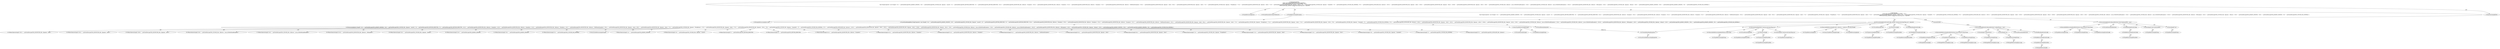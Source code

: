 digraph "testTagsWithResolver#?" {
0 [label="3:CtTypeReferenceImpl@void" shape=ellipse]
1 [label="3:CtVirtualElement@testTagsWithResolver" shape=ellipse]
2 [label="3:CtTypeReferenceImpl@Exception" shape=ellipse]
3 [label="3:CtPackageReferenceImpl@java.lang" shape=ellipse]
4 [label="4:CtExecutableReferenceImpl@addAttribute(java.lang.String,java.lang.String)" shape=ellipse]
5 [label="4:CtTypeReferenceImpl@checkConfig" shape=ellipse]
6 [label="4:CtTypeReferenceImpl@String" shape=ellipse]
7 [label="4:CtTypeReferenceImpl@String" shape=ellipse]
8 [label="4:CtVirtualElement@addAttribute" shape=ellipse]
9 [label="4:CtFieldReferenceImpl@checkConfig" shape=ellipse]
10 [label="4:CtTypeReferenceImpl@PlaceHold" shape=ellipse]
11 [label="4:CtFieldReadImpl@checkConfig" shape=ellipse]
12 [label="4:CtLiteralImpl@\"allowUndeclaredRTE\"" shape=ellipse]
13 [label="4:CtTypeReferenceImpl@String" shape=ellipse]
14 [label="4:CtLiteralImpl@\"true\"" shape=ellipse]
15 [label="4:CtTypeReferenceImpl@String" shape=ellipse]
16 [label="4:CtInvocationImpl@checkConfig.addAttribute(\"allowUndeclaredRTE\", \"true\")" shape=ellipse]
17 [label="5:CtVirtualElement@String[]" shape=ellipse]
18 [label="5:CtArrayTypeReferenceImpl@String[]" shape=ellipse]
19 [label="5:CtTypeReferenceImpl@String" shape=ellipse]
20 [label="6:CtNewArrayImpl@new String[]\{ \"14:5: \" + getCheckMessage(MSG_JAVADOC_MISSING), \"18:9: \" + getCheckMessage(MSG_UNUSED_TAG, \"@param\", \"unused\"), \"24: \" + getCheckMessage(MSG_RETURN_EXPECTED), \"33: \" + getCheckMessage(MSG_RETURN_EXPECTED), \"40:16: \" + getCheckMessage(MSG_EXCPECTED_TAG, \"@throws\", \"Exception\"), \"49:16: \" + getCheckMessage(MSG_EXCPECTED_TAG, \"@throws\", \"Exception\"), \"55:16: \" + getCheckMessage(MSG_EXCPECTED_TAG, \"@throws\", \"Exception\"), \"55:27: \" + getCheckMessage(MSG_EXCPECTED_TAG, \"@throws\", \"NullPointerException\"), \"60:22: \" + getCheckMessage(MSG_EXCPECTED_TAG, \"@param\", \"aOne\"), \"68:22: \" + getCheckMessage(MSG_EXCPECTED_TAG, \"@param\", \"aOne\"), \"72:9: \" + getCheckMessage(MSG_UNUSED_TAG, \"@param\", \"WrongParam\"), \"73:23: \" + getCheckMessage(MSG_EXCPECTED_TAG, \"@param\", \"aOne\"), \"73:33: \" + getCheckMessage(MSG_EXCPECTED_TAG, \"@param\", \"aTwo\"), \"78:8: \" + getCheckMessage(MSG_UNUSED_TAG, \"@param\", \"Unneeded\"), \"79: \" + getCheckMessage(MSG_UNUSED_TAG_GENERAL), \"87:8: \" + getCheckMessage(MSG_DUPLICATE_TAG, \"@return\"), \"109:23: \" + getCheckMessage(MSG_EXCPECTED_TAG, \"@param\", \"aOne\"), \"109:55: \" + getCheckMessage(MSG_EXCPECTED_TAG, \"@param\", \"aFour\"), \"109:66: \" + getCheckMessage(MSG_EXCPECTED_TAG, \"@param\", \"aFive\"), \"236:8: \" + getCheckMessage(MSG_UNUSED_TAG, \"@throws\", \"java.io.FileNotFoundException\"), \"254:8: \" + getCheckMessage(MSG_UNUSED_TAG, \"@throws\", \"java.io.FileNotFoundException\"), \"256:28: \" + getCheckMessage(MSG_EXCPECTED_TAG, \"@throws\", \"IOException\"), \"262:8: \" + getCheckMessage(MSG_UNUSED_TAG, \"@param\", \"aParam\"), \"320:9: \" + getCheckMessage(MSG_JAVADOC_MISSING), \"329:5: \" + getCheckMessage(MSG_JAVADOC_MISSING), \"333: \" + getCheckMessage(MSG_UNUSED_TAG_GENERAL) \}" shape=ellipse]
21 [label="6:CtArrayTypeReferenceImpl@String[]" shape=ellipse]
22 [label="7:CtBinaryOperatorImpl@\"14:5: \" + getCheckMessage(MSG_JAVADOC_MISSING)" shape=ellipse]
23 [label="8:CtBinaryOperatorImpl@\"18:9: \" + getCheckMessage(MSG_UNUSED_TAG, \"@param\", \"unused\")" shape=ellipse]
24 [label="9:CtBinaryOperatorImpl@\"24: \" + getCheckMessage(MSG_RETURN_EXPECTED)" shape=ellipse]
25 [label="10:CtBinaryOperatorImpl@\"33: \" + getCheckMessage(MSG_RETURN_EXPECTED)" shape=ellipse]
26 [label="11:CtBinaryOperatorImpl@\"40:16: \" + getCheckMessage(MSG_EXCPECTED_TAG, \"@throws\", \"Exception\")" shape=ellipse]
27 [label="12:CtBinaryOperatorImpl@\"49:16: \" + getCheckMessage(MSG_EXCPECTED_TAG, \"@throws\", \"Exception\")" shape=ellipse]
28 [label="13:CtBinaryOperatorImpl@\"55:16: \" + getCheckMessage(MSG_EXCPECTED_TAG, \"@throws\", \"Exception\")" shape=ellipse]
29 [label="14:CtBinaryOperatorImpl@\"55:27: \" + getCheckMessage(MSG_EXCPECTED_TAG, \"@throws\", \"NullPointerException\")" shape=ellipse]
30 [label="15:CtBinaryOperatorImpl@\"60:22: \" + getCheckMessage(MSG_EXCPECTED_TAG, \"@param\", \"aOne\")" shape=ellipse]
31 [label="16:CtBinaryOperatorImpl@\"68:22: \" + getCheckMessage(MSG_EXCPECTED_TAG, \"@param\", \"aOne\")" shape=ellipse]
32 [label="17:CtBinaryOperatorImpl@\"72:9: \" + getCheckMessage(MSG_UNUSED_TAG, \"@param\", \"WrongParam\")" shape=ellipse]
33 [label="18:CtBinaryOperatorImpl@\"73:23: \" + getCheckMessage(MSG_EXCPECTED_TAG, \"@param\", \"aOne\")" shape=ellipse]
34 [label="19:CtBinaryOperatorImpl@\"73:33: \" + getCheckMessage(MSG_EXCPECTED_TAG, \"@param\", \"aTwo\")" shape=ellipse]
35 [label="20:CtBinaryOperatorImpl@\"78:8: \" + getCheckMessage(MSG_UNUSED_TAG, \"@param\", \"Unneeded\")" shape=ellipse]
36 [label="21:CtBinaryOperatorImpl@\"79: \" + getCheckMessage(MSG_UNUSED_TAG_GENERAL)" shape=ellipse]
37 [label="22:CtBinaryOperatorImpl@\"87:8: \" + getCheckMessage(MSG_DUPLICATE_TAG, \"@return\")" shape=ellipse]
38 [label="23:CtBinaryOperatorImpl@\"109:23: \" + getCheckMessage(MSG_EXCPECTED_TAG, \"@param\", \"aOne\")" shape=ellipse]
39 [label="24:CtBinaryOperatorImpl@\"109:55: \" + getCheckMessage(MSG_EXCPECTED_TAG, \"@param\", \"aFour\")" shape=ellipse]
40 [label="25:CtBinaryOperatorImpl@\"109:66: \" + getCheckMessage(MSG_EXCPECTED_TAG, \"@param\", \"aFive\")" shape=ellipse]
41 [label="26:CtBinaryOperatorImpl@\"236:8: \" + getCheckMessage(MSG_UNUSED_TAG, \"@throws\", \"java.io.FileNotFoundException\")" shape=ellipse]
42 [label="27:CtBinaryOperatorImpl@\"254:8: \" + getCheckMessage(MSG_UNUSED_TAG, \"@throws\", \"java.io.FileNotFoundException\")" shape=ellipse]
43 [label="28:CtBinaryOperatorImpl@\"256:28: \" + getCheckMessage(MSG_EXCPECTED_TAG, \"@throws\", \"IOException\")" shape=ellipse]
44 [label="29:CtBinaryOperatorImpl@\"262:8: \" + getCheckMessage(MSG_UNUSED_TAG, \"@param\", \"aParam\")" shape=ellipse]
45 [label="30:CtBinaryOperatorImpl@\"320:9: \" + getCheckMessage(MSG_JAVADOC_MISSING)" shape=ellipse]
46 [label="31:CtBinaryOperatorImpl@\"329:5: \" + getCheckMessage(MSG_JAVADOC_MISSING)" shape=ellipse]
47 [label="32:CtBinaryOperatorImpl@\"333: \" + getCheckMessage(MSG_UNUSED_TAG_GENERAL)" shape=ellipse]
48 [label="5:CtVirtualElement@expected" shape=ellipse]
49 [label="5:CtLocalVariableImpl@final String[] expected = new String[]\{ \"14:5: \" + getCheckMessage(MSG_JAVADOC_MISSING), \"18:9: \" + getCheckMessage(MSG_UNUSED_TAG, \"@param\", \"unused\"), \"24: \" + getCheckMessage(MSG_RETURN_EXPECTED), \"33: \" + getCheckMessage(MSG_RETURN_EXPECTED), \"40:16: \" + getCheckMessage(MSG_EXCPECTED_TAG, \"@throws\", \"Exception\"), \"49:16: \" + getCheckMessage(MSG_EXCPECTED_TAG, \"@throws\", \"Exception\"), \"55:16: \" + getCheckMessage(MSG_EXCPECTED_TAG, \"@throws\", \"Exception\"), \"55:27: \" + getCheckMessage(MSG_EXCPECTED_TAG, \"@throws\", \"NullPointerException\"), \"60:22: \" + getCheckMessage(MSG_EXCPECTED_TAG, \"@param\", \"aOne\"), \"68:22: \" + getCheckMessage(MSG_EXCPECTED_TAG, \"@param\", \"aOne\"), \"72:9: \" + getCheckMessage(MSG_UNUSED_TAG, \"@param\", \"WrongParam\"), \"73:23: \" + getCheckMessage(MSG_EXCPECTED_TAG, \"@param\", \"aOne\"), \"73:33: \" + getCheckMessage(MSG_EXCPECTED_TAG, \"@param\", \"aTwo\"), \"78:8: \" + getCheckMessage(MSG_UNUSED_TAG, \"@param\", \"Unneeded\"), \"79: \" + getCheckMessage(MSG_UNUSED_TAG_GENERAL), \"87:8: \" + getCheckMessage(MSG_DUPLICATE_TAG, \"@return\"), \"109:23: \" + getCheckMessage(MSG_EXCPECTED_TAG, \"@param\", \"aOne\"), \"109:55: \" + getCheckMessage(MSG_EXCPECTED_TAG, \"@param\", \"aFour\"), \"109:66: \" + getCheckMessage(MSG_EXCPECTED_TAG, \"@param\", \"aFive\"), \"236:8: \" + getCheckMessage(MSG_UNUSED_TAG, \"@throws\", \"java.io.FileNotFoundException\"), \"254:8: \" + getCheckMessage(MSG_UNUSED_TAG, \"@throws\", \"java.io.FileNotFoundException\"), \"256:28: \" + getCheckMessage(MSG_EXCPECTED_TAG, \"@throws\", \"IOException\"), \"262:8: \" + getCheckMessage(MSG_UNUSED_TAG, \"@param\", \"aParam\"), \"320:9: \" + getCheckMessage(MSG_JAVADOC_MISSING), \"329:5: \" + getCheckMessage(MSG_JAVADOC_MISSING), \"333: \" + getCheckMessage(MSG_UNUSED_TAG_GENERAL) \}" shape=ellipse]
50 [label="34:CtExecutableReferenceImpl@verify(<unknown>,<unknown>,java.lang.String[])" shape=ellipse]
51 [label="34:CtTypeReferenceImpl@null" shape=ellipse]
52 [label="34:CtTypeReferenceImpl@null" shape=ellipse]
53 [label="34:CtArrayTypeReferenceImpl@String[]" shape=ellipse]
54 [label="34:CtVirtualElement@verify" shape=ellipse]
55 [label="34:CtTypeAccessImpl@PlaceHold" shape=ellipse]
56 [label="34:CtTypeReferenceImpl@PlaceHold" shape=ellipse]
57 [label="34:CtThisAccessImpl@" shape=ellipse]
58 [label="34:CtTypeReferenceImpl@PlaceHold" shape=ellipse]
59 [label="34:CtFieldReferenceImpl@checkConfig" shape=ellipse]
60 [label="34:CtTypeReferenceImpl@PlaceHold" shape=ellipse]
61 [label="34:CtFieldReadImpl@checkConfig" shape=ellipse]
62 [label="34:CtExecutableReferenceImpl@getPath(java.lang.String)" shape=ellipse]
63 [label="34:CtTypeReferenceImpl@String" shape=ellipse]
64 [label="34:CtVirtualElement@getPath" shape=ellipse]
65 [label="34:CtTypeAccessImpl@PlaceHold" shape=ellipse]
66 [label="34:CtTypeReferenceImpl@PlaceHold" shape=ellipse]
67 [label="34:CtThisAccessImpl@" shape=ellipse]
68 [label="34:CtTypeReferenceImpl@PlaceHold" shape=ellipse]
69 [label="34:CtLiteralImpl@\"checks/javadoc/InputTags.java\"" shape=ellipse]
70 [label="34:CtTypeReferenceImpl@String" shape=ellipse]
71 [label="34:CtInvocationImpl@getPath(\"checks/javadoc/InputTags.java\")" shape=ellipse]
72 [label="34:CtVariableReadImpl@expected" shape=ellipse]
73 [label="34:CtLocalVariableReferenceImpl@expected" shape=ellipse]
74 [label="34:CtInvocationImpl@verify(checkConfig, getPath(\"checks/javadoc/InputTags.java\"), expected)" shape=ellipse]
75 [label="3:CtBlockImpl@\{
    checkConfig.addAttribute(\"allowUndeclaredRTE\", \"true\");
    final String[] expected = new String[]\{ \"14:5: \" + getCheckMessage(MSG_JAVADOC_MISSING), \"18:9: \" + getCheckMessage(MSG_UNUSED_TAG, \"@param\", \"unused\"), \"24: \" + getCheckMessage(MSG_RETURN_EXPECTED), \"33: \" + getCheckMessage(MSG_RETURN_EXPECTED), \"40:16: \" + getCheckMessage(MSG_EXCPECTED_TAG, \"@throws\", \"Exception\"), \"49:16: \" + getCheckMessage(MSG_EXCPECTED_TAG, \"@throws\", \"Exception\"), \"55:16: \" + getCheckMessage(MSG_EXCPECTED_TAG, \"@throws\", \"Exception\"), \"55:27: \" + getCheckMessage(MSG_EXCPECTED_TAG, \"@throws\", \"NullPointerException\"), \"60:22: \" + getCheckMessage(MSG_EXCPECTED_TAG, \"@param\", \"aOne\"), \"68:22: \" + getCheckMessage(MSG_EXCPECTED_TAG, \"@param\", \"aOne\"), \"72:9: \" + getCheckMessage(MSG_UNUSED_TAG, \"@param\", \"WrongParam\"), \"73:23: \" + getCheckMessage(MSG_EXCPECTED_TAG, \"@param\", \"aOne\"), \"73:33: \" + getCheckMessage(MSG_EXCPECTED_TAG, \"@param\", \"aTwo\"), \"78:8: \" + getCheckMessage(MSG_UNUSED_TAG, \"@param\", \"Unneeded\"), \"79: \" + getCheckMessage(MSG_UNUSED_TAG_GENERAL), \"87:8: \" + getCheckMessage(MSG_DUPLICATE_TAG, \"@return\"), \"109:23: \" + getCheckMessage(MSG_EXCPECTED_TAG, \"@param\", \"aOne\"), \"109:55: \" + getCheckMessage(MSG_EXCPECTED_TAG, \"@param\", \"aFour\"), \"109:66: \" + getCheckMessage(MSG_EXCPECTED_TAG, \"@param\", \"aFive\"), \"236:8: \" + getCheckMessage(MSG_UNUSED_TAG, \"@throws\", \"java.io.FileNotFoundException\"), \"254:8: \" + getCheckMessage(MSG_UNUSED_TAG, \"@throws\", \"java.io.FileNotFoundException\"), \"256:28: \" + getCheckMessage(MSG_EXCPECTED_TAG, \"@throws\", \"IOException\"), \"262:8: \" + getCheckMessage(MSG_UNUSED_TAG, \"@param\", \"aParam\"), \"320:9: \" + getCheckMessage(MSG_JAVADOC_MISSING), \"329:5: \" + getCheckMessage(MSG_JAVADOC_MISSING), \"333: \" + getCheckMessage(MSG_UNUSED_TAG_GENERAL) \};
    verify(checkConfig, getPath(\"checks/javadoc/InputTags.java\"), expected);
\}" shape=ellipse]
76 [label="3:CtMethodImpl@@Test
public void testTagsWithResolver() throws Exception \{
    checkConfig.addAttribute(\"allowUndeclaredRTE\", \"true\");
    final String[] expected = new String[]\{ \"14:5: \" + getCheckMessage(MSG_JAVADOC_MISSING), \"18:9: \" + getCheckMessage(MSG_UNUSED_TAG, \"@param\", \"unused\"), \"24: \" + getCheckMessage(MSG_RETURN_EXPECTED), \"33: \" + getCheckMessage(MSG_RETURN_EXPECTED), \"40:16: \" + getCheckMessage(MSG_EXCPECTED_TAG, \"@throws\", \"Exception\"), \"49:16: \" + getCheckMessage(MSG_EXCPECTED_TAG, \"@throws\", \"Exception\"), \"55:16: \" + getCheckMessage(MSG_EXCPECTED_TAG, \"@throws\", \"Exception\"), \"55:27: \" + getCheckMessage(MSG_EXCPECTED_TAG, \"@throws\", \"NullPointerException\"), \"60:22: \" + getCheckMessage(MSG_EXCPECTED_TAG, \"@param\", \"aOne\"), \"68:22: \" + getCheckMessage(MSG_EXCPECTED_TAG, \"@param\", \"aOne\"), \"72:9: \" + getCheckMessage(MSG_UNUSED_TAG, \"@param\", \"WrongParam\"), \"73:23: \" + getCheckMessage(MSG_EXCPECTED_TAG, \"@param\", \"aOne\"), \"73:33: \" + getCheckMessage(MSG_EXCPECTED_TAG, \"@param\", \"aTwo\"), \"78:8: \" + getCheckMessage(MSG_UNUSED_TAG, \"@param\", \"Unneeded\"), \"79: \" + getCheckMessage(MSG_UNUSED_TAG_GENERAL), \"87:8: \" + getCheckMessage(MSG_DUPLICATE_TAG, \"@return\"), \"109:23: \" + getCheckMessage(MSG_EXCPECTED_TAG, \"@param\", \"aOne\"), \"109:55: \" + getCheckMessage(MSG_EXCPECTED_TAG, \"@param\", \"aFour\"), \"109:66: \" + getCheckMessage(MSG_EXCPECTED_TAG, \"@param\", \"aFive\"), \"236:8: \" + getCheckMessage(MSG_UNUSED_TAG, \"@throws\", \"java.io.FileNotFoundException\"), \"254:8: \" + getCheckMessage(MSG_UNUSED_TAG, \"@throws\", \"java.io.FileNotFoundException\"), \"256:28: \" + getCheckMessage(MSG_EXCPECTED_TAG, \"@throws\", \"IOException\"), \"262:8: \" + getCheckMessage(MSG_UNUSED_TAG, \"@param\", \"aParam\"), \"320:9: \" + getCheckMessage(MSG_JAVADOC_MISSING), \"329:5: \" + getCheckMessage(MSG_JAVADOC_MISSING), \"333: \" + getCheckMessage(MSG_UNUSED_TAG_GENERAL) \};
    verify(checkConfig, getPath(\"checks/javadoc/InputTags.java\"), expected);
\}" shape=ellipse]
77 [label="2:CtAnnotationImpl@@Test" shape=ellipse]
78 [label="5:Insert@INSERT" shape=ellipse]
79 [label="5:CtPackageReferenceImpl@" shape=ellipse]
80 [label="5:CtTypeReferenceImpl@PlaceHold" shape=ellipse]
81 [label="5:CtFieldReferenceImpl@checkConfig" shape=ellipse]
82 [label="5:CtFieldReadImpl@checkConfig" shape=ellipse]
83 [label="5:CtPackageReferenceImpl@" shape=ellipse]
84 [label="5:CtTypeReferenceImpl@checkConfig" shape=ellipse]
85 [label="5:CtPackageReferenceImpl@java.lang" shape=ellipse]
86 [label="5:CtTypeReferenceImpl@String" shape=ellipse]
87 [label="5:CtPackageReferenceImpl@java.lang" shape=ellipse]
88 [label="5:CtTypeReferenceImpl@String" shape=ellipse]
89 [label="5:CtExecutableReferenceImpl@addAttribute(java.lang.String,java.lang.String)" shape=ellipse]
90 [label="5:CtPackageReferenceImpl@java.lang" shape=ellipse]
91 [label="5:CtTypeReferenceImpl@String" shape=ellipse]
92 [label="5:CtLiteralImpl@\"validateThrows\"" shape=ellipse]
93 [label="5:CtPackageReferenceImpl@java.lang" shape=ellipse]
94 [label="5:CtTypeReferenceImpl@String" shape=ellipse]
95 [label="5:CtLiteralImpl@\"true\"" shape=ellipse]
96 [label="5:CtInvocationImpl@checkConfig.addAttribute(\"validateThrows\", \"true\")" shape=ellipse]
97 [label="5:CtVirtualElement@addAttribute" shape=ellipse]
2 -> 3 [label="AST"];
4 -> 5 [label="AST"];
4 -> 6 [label="AST"];
4 -> 7 [label="AST"];
9 -> 10 [label="AST"];
11 -> 9 [label="AST"];
12 -> 13 [label="AST"];
14 -> 15 [label="AST"];
16 -> 8 [label="AST"];
16 -> 11 [label="AST"];
16 -> 4 [label="AST"];
16 -> 12 [label="AST"];
16 -> 14 [label="AST"];
18 -> 17 [label="AST"];
18 -> 19 [label="AST"];
20 -> 21 [label="AST"];
20 -> 22 [label="AST"];
20 -> 23 [label="AST"];
20 -> 24 [label="AST"];
20 -> 25 [label="AST"];
20 -> 26 [label="AST"];
20 -> 27 [label="AST"];
20 -> 28 [label="AST"];
20 -> 29 [label="AST"];
20 -> 30 [label="AST"];
20 -> 31 [label="AST"];
20 -> 32 [label="AST"];
20 -> 33 [label="AST"];
20 -> 34 [label="AST"];
20 -> 35 [label="AST"];
20 -> 36 [label="AST"];
20 -> 37 [label="AST"];
20 -> 38 [label="AST"];
20 -> 39 [label="AST"];
20 -> 40 [label="AST"];
20 -> 41 [label="AST"];
20 -> 42 [label="AST"];
20 -> 43 [label="AST"];
20 -> 44 [label="AST"];
20 -> 45 [label="AST"];
20 -> 46 [label="AST"];
20 -> 47 [label="AST"];
48 -> 72 [label="Define-Use"];
49 -> 48 [label="AST"];
49 -> 18 [label="AST"];
49 -> 20 [label="AST"];
50 -> 51 [label="AST"];
50 -> 52 [label="AST"];
50 -> 53 [label="AST"];
55 -> 56 [label="AST"];
57 -> 58 [label="AST"];
57 -> 55 [label="AST"];
59 -> 60 [label="AST"];
61 -> 59 [label="AST"];
62 -> 63 [label="AST"];
65 -> 66 [label="AST"];
67 -> 68 [label="AST"];
67 -> 65 [label="AST"];
69 -> 70 [label="AST"];
71 -> 64 [label="AST"];
71 -> 67 [label="AST"];
71 -> 62 [label="AST"];
71 -> 69 [label="AST"];
72 -> 73 [label="AST"];
74 -> 54 [label="AST"];
74 -> 57 [label="AST"];
74 -> 50 [label="AST"];
74 -> 61 [label="AST"];
74 -> 71 [label="AST"];
74 -> 72 [label="AST"];
75 -> 16 [label="AST"];
75 -> 49 [label="AST"];
75 -> 74 [label="AST"];
75 -> 78 [label="Action"];
76 -> 1 [label="AST"];
76 -> 77 [label="AST"];
76 -> 0 [label="AST"];
76 -> 2 [label="AST"];
76 -> 75 [label="AST"];
78 -> 96 [label="Action"];
80 -> 79 [label="AST"];
81 -> 80 [label="AST"];
82 -> 81 [label="AST"];
84 -> 83 [label="AST"];
86 -> 85 [label="AST"];
88 -> 87 [label="AST"];
89 -> 84 [label="AST"];
89 -> 86 [label="AST"];
89 -> 88 [label="AST"];
91 -> 90 [label="AST"];
92 -> 91 [label="AST"];
94 -> 93 [label="AST"];
95 -> 94 [label="AST"];
96 -> 97 [label="AST"];
96 -> 82 [label="AST"];
96 -> 89 [label="AST"];
96 -> 92 [label="AST"];
96 -> 95 [label="AST"];
}